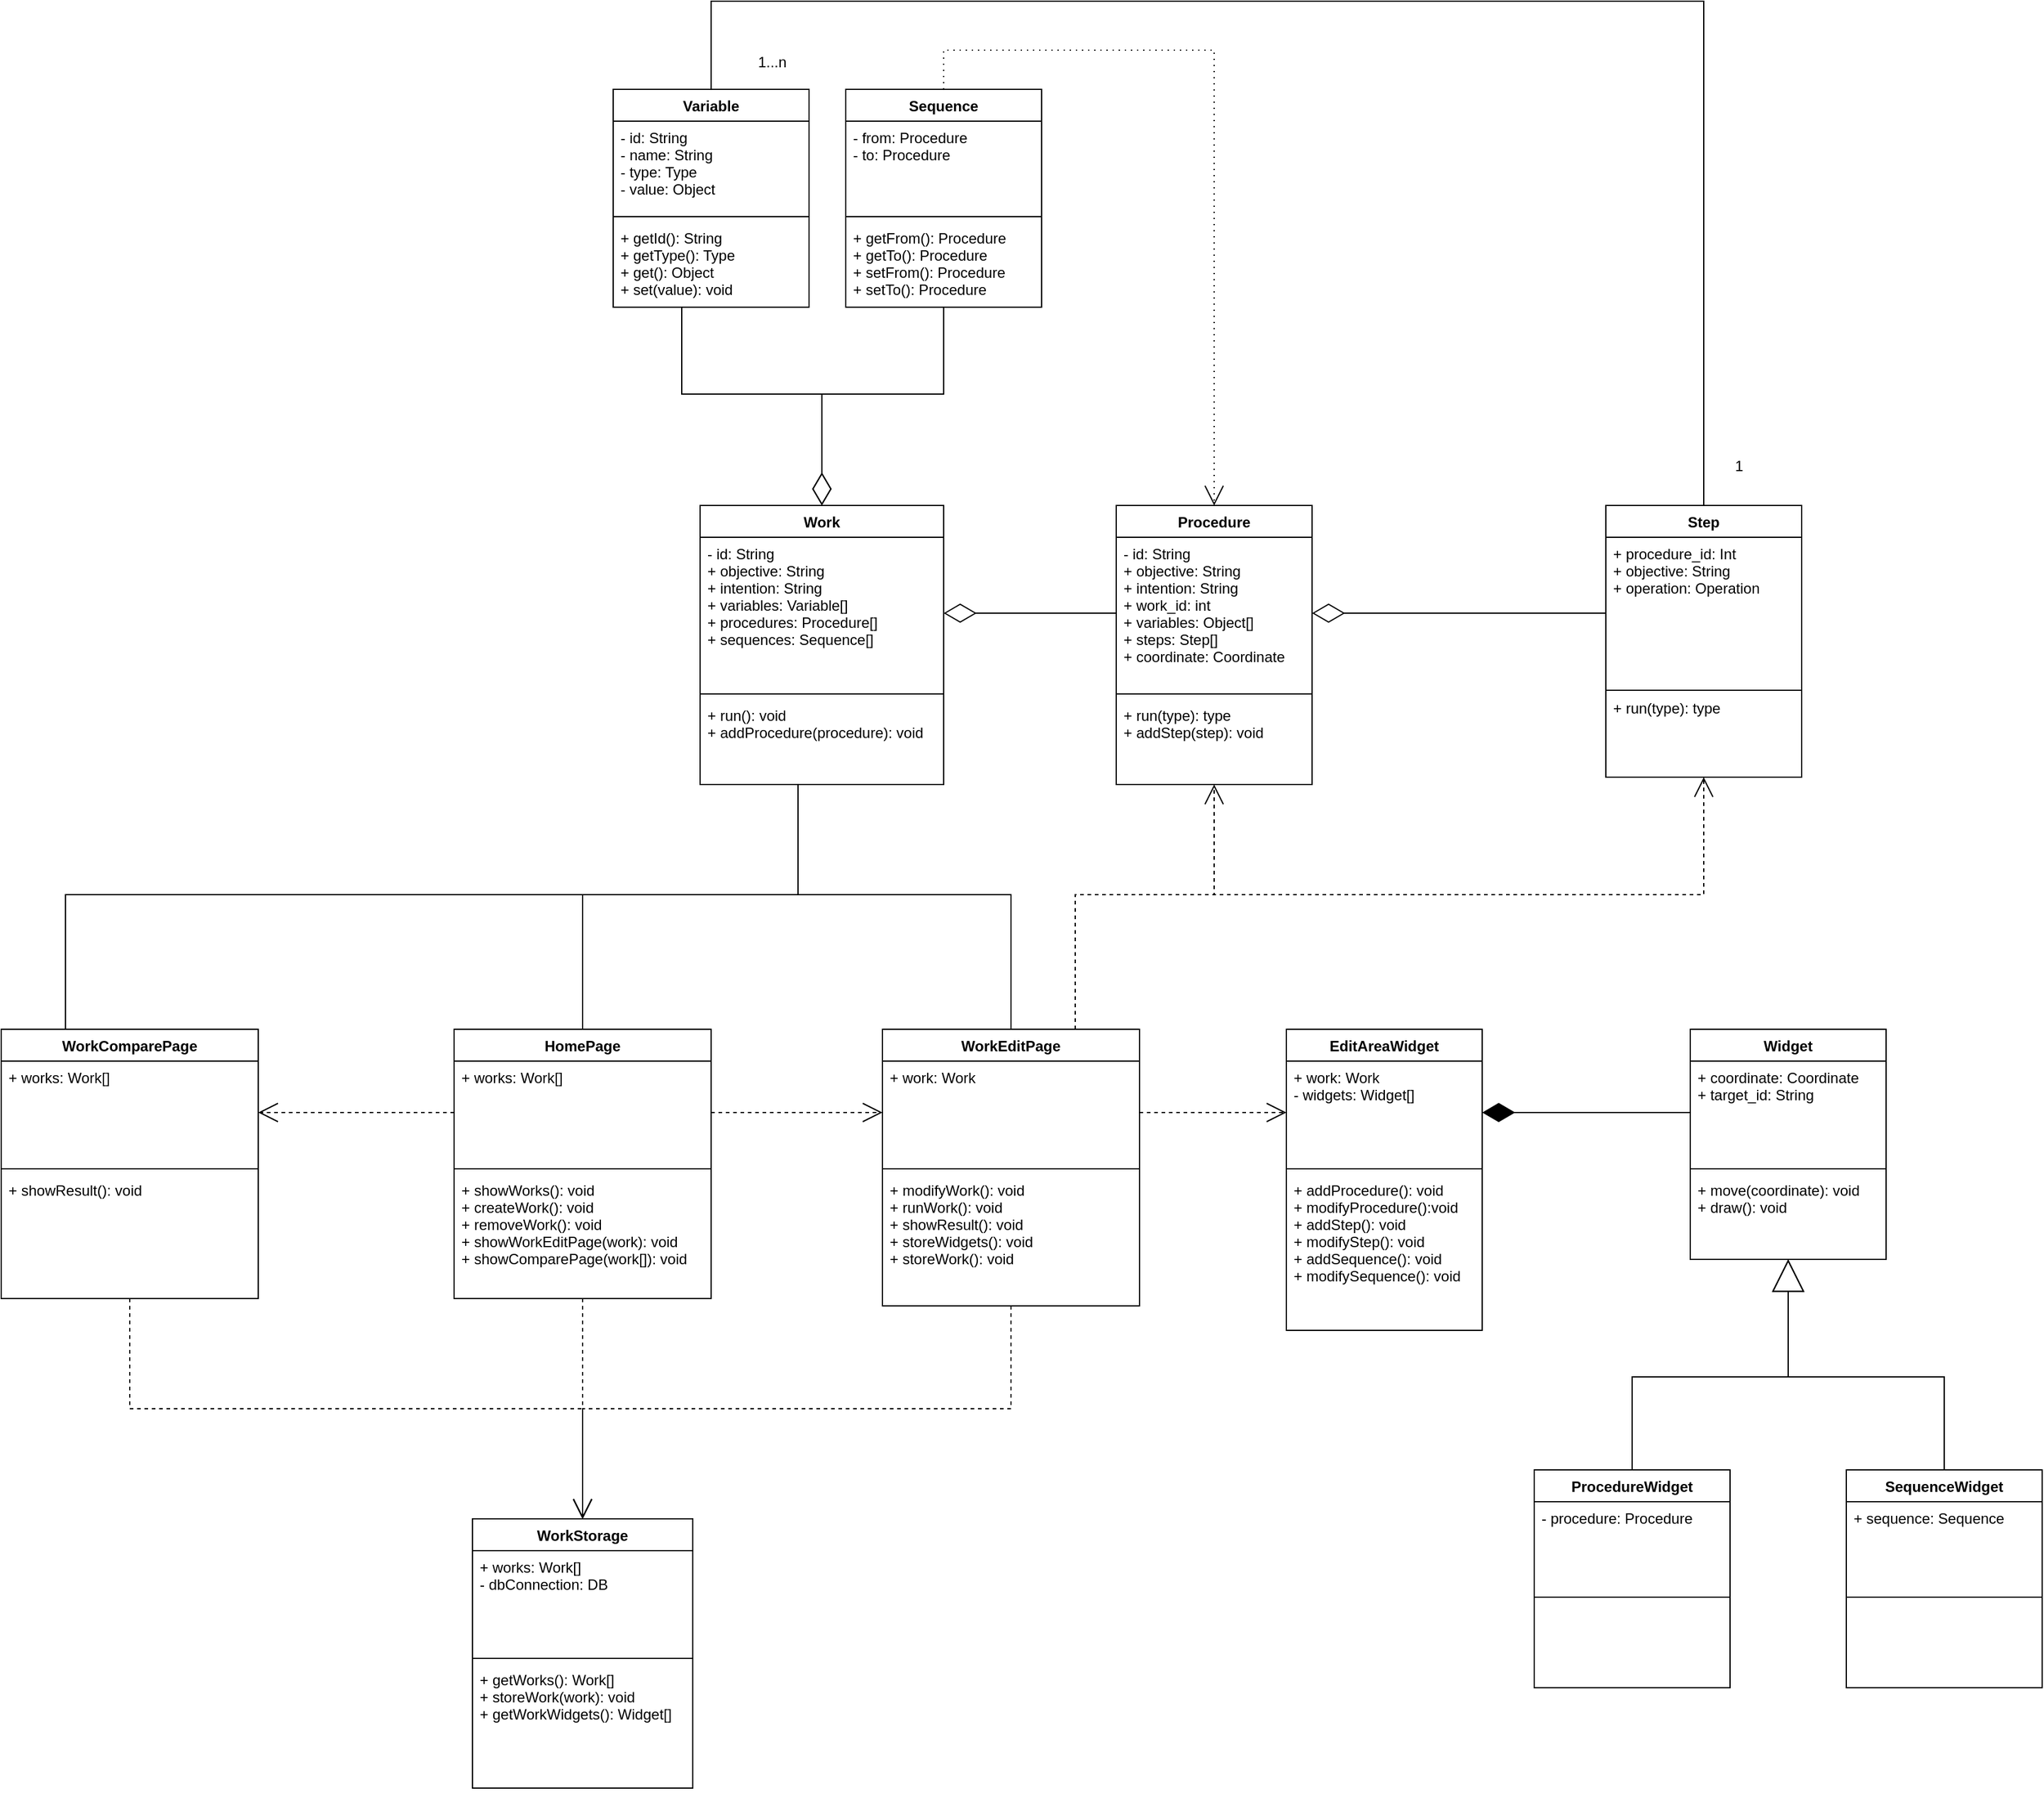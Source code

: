 <mxfile version="14.6.13" type="device"><diagram id="916TUoscT_5A4NgaRf7h" name="ページ1"><mxGraphModel dx="2065" dy="2077" grid="1" gridSize="10" guides="1" tooltips="1" connect="1" arrows="1" fold="1" page="1" pageScale="1" pageWidth="827" pageHeight="1169" math="0" shadow="0"><root><mxCell id="0"/><mxCell id="1" parent="0"/><mxCell id="nDyXD4aE4YZF3drbW5gq-6" value="Work" style="swimlane;fontStyle=1;align=center;verticalAlign=top;childLayout=stackLayout;horizontal=1;startSize=26;horizontalStack=0;resizeParent=1;resizeParentMax=0;resizeLast=0;collapsible=1;marginBottom=0;" parent="1" vertex="1"><mxGeometry x="11" y="222" width="199" height="228" as="geometry"/></mxCell><mxCell id="nDyXD4aE4YZF3drbW5gq-7" value="- id: String&#10;+ objective: String&#10;+ intention: String&#10;+ variables: Variable[]&#10;+ procedures: Procedure[]&#10;+ sequences: Sequence[]" style="text;strokeColor=none;fillColor=none;align=left;verticalAlign=top;spacingLeft=4;spacingRight=4;overflow=hidden;rotatable=0;points=[[0,0.5],[1,0.5]];portConstraint=eastwest;" parent="nDyXD4aE4YZF3drbW5gq-6" vertex="1"><mxGeometry y="26" width="199" height="124" as="geometry"/></mxCell><mxCell id="nDyXD4aE4YZF3drbW5gq-8" value="" style="line;strokeWidth=1;fillColor=none;align=left;verticalAlign=middle;spacingTop=-1;spacingLeft=3;spacingRight=3;rotatable=0;labelPosition=right;points=[];portConstraint=eastwest;" parent="nDyXD4aE4YZF3drbW5gq-6" vertex="1"><mxGeometry y="150" width="199" height="8" as="geometry"/></mxCell><mxCell id="nDyXD4aE4YZF3drbW5gq-9" value="+ run(): void&#10;+ addProcedure(procedure): void" style="text;strokeColor=none;fillColor=none;align=left;verticalAlign=top;spacingLeft=4;spacingRight=4;overflow=hidden;rotatable=0;points=[[0,0.5],[1,0.5]];portConstraint=eastwest;" parent="nDyXD4aE4YZF3drbW5gq-6" vertex="1"><mxGeometry y="158" width="199" height="70" as="geometry"/></mxCell><mxCell id="nDyXD4aE4YZF3drbW5gq-10" value="Procedure" style="swimlane;fontStyle=1;align=center;verticalAlign=top;childLayout=stackLayout;horizontal=1;startSize=26;horizontalStack=0;resizeParent=1;resizeParentMax=0;resizeLast=0;collapsible=1;marginBottom=0;" parent="1" vertex="1"><mxGeometry x="351" y="222" width="160" height="228" as="geometry"/></mxCell><mxCell id="nDyXD4aE4YZF3drbW5gq-11" value="- id: String&#10;+ objective: String&#10;+ intention: String&#10;+ work_id: int&#10;+ variables: Object[]&#10;+ steps: Step[]&#10;+ coordinate: Coordinate" style="text;strokeColor=none;fillColor=none;align=left;verticalAlign=top;spacingLeft=4;spacingRight=4;overflow=hidden;rotatable=0;points=[[0,0.5],[1,0.5]];portConstraint=eastwest;" parent="nDyXD4aE4YZF3drbW5gq-10" vertex="1"><mxGeometry y="26" width="160" height="124" as="geometry"/></mxCell><mxCell id="nDyXD4aE4YZF3drbW5gq-12" value="" style="line;strokeWidth=1;fillColor=none;align=left;verticalAlign=middle;spacingTop=-1;spacingLeft=3;spacingRight=3;rotatable=0;labelPosition=right;points=[];portConstraint=eastwest;" parent="nDyXD4aE4YZF3drbW5gq-10" vertex="1"><mxGeometry y="150" width="160" height="8" as="geometry"/></mxCell><mxCell id="nDyXD4aE4YZF3drbW5gq-13" value="+ run(type): type&#10;+ addStep(step): void" style="text;strokeColor=none;fillColor=none;align=left;verticalAlign=top;spacingLeft=4;spacingRight=4;overflow=hidden;rotatable=0;points=[[0,0.5],[1,0.5]];portConstraint=eastwest;" parent="nDyXD4aE4YZF3drbW5gq-10" vertex="1"><mxGeometry y="158" width="160" height="70" as="geometry"/></mxCell><mxCell id="nDyXD4aE4YZF3drbW5gq-15" value="" style="endArrow=diamondThin;endFill=0;endSize=24;html=1;entryX=1;entryY=0.5;entryDx=0;entryDy=0;exitX=0;exitY=0.5;exitDx=0;exitDy=0;edgeStyle=orthogonalEdgeStyle;" parent="1" source="nDyXD4aE4YZF3drbW5gq-11" target="nDyXD4aE4YZF3drbW5gq-7" edge="1"><mxGeometry width="160" relative="1" as="geometry"><mxPoint x="201" y="322" as="sourcePoint"/><mxPoint x="361" y="322" as="targetPoint"/></mxGeometry></mxCell><mxCell id="tpjYRu8aHAbK9Lt5bb9X-1" style="edgeStyle=orthogonalEdgeStyle;rounded=0;orthogonalLoop=1;jettySize=auto;html=1;entryX=0.5;entryY=0;entryDx=0;entryDy=0;endArrow=none;endFill=0;" parent="1" source="nDyXD4aE4YZF3drbW5gq-16" target="CkTo4UrWIAcXys5mwbeZ-24" edge="1"><mxGeometry relative="1" as="geometry"><Array as="points"><mxPoint x="831" y="-190"/><mxPoint x="20" y="-190"/></Array></mxGeometry></mxCell><mxCell id="nDyXD4aE4YZF3drbW5gq-16" value="Step" style="swimlane;fontStyle=1;align=center;verticalAlign=top;childLayout=stackLayout;horizontal=1;startSize=26;horizontalStack=0;resizeParent=1;resizeParentMax=0;resizeLast=0;collapsible=1;marginBottom=0;" parent="1" vertex="1"><mxGeometry x="751" y="222" width="160" height="222" as="geometry"/></mxCell><mxCell id="nDyXD4aE4YZF3drbW5gq-17" value="+ procedure_id: Int&#10;+ objective: String&#10;+ operation: Operation" style="text;strokeColor=none;fillColor=none;align=left;verticalAlign=top;spacingLeft=4;spacingRight=4;overflow=hidden;rotatable=0;points=[[0,0.5],[1,0.5]];portConstraint=eastwest;" parent="nDyXD4aE4YZF3drbW5gq-16" vertex="1"><mxGeometry y="26" width="160" height="124" as="geometry"/></mxCell><mxCell id="nDyXD4aE4YZF3drbW5gq-18" value="" style="line;strokeWidth=1;fillColor=none;align=left;verticalAlign=middle;spacingTop=-1;spacingLeft=3;spacingRight=3;rotatable=0;labelPosition=right;points=[];portConstraint=eastwest;" parent="nDyXD4aE4YZF3drbW5gq-16" vertex="1"><mxGeometry y="150" width="160" height="2" as="geometry"/></mxCell><mxCell id="nDyXD4aE4YZF3drbW5gq-19" value="+ run(type): type" style="text;strokeColor=none;fillColor=none;align=left;verticalAlign=top;spacingLeft=4;spacingRight=4;overflow=hidden;rotatable=0;points=[[0,0.5],[1,0.5]];portConstraint=eastwest;" parent="nDyXD4aE4YZF3drbW5gq-16" vertex="1"><mxGeometry y="152" width="160" height="70" as="geometry"/></mxCell><mxCell id="nDyXD4aE4YZF3drbW5gq-20" value="" style="endArrow=diamondThin;endFill=0;endSize=24;html=1;exitX=0;exitY=0.5;exitDx=0;exitDy=0;edgeStyle=orthogonalEdgeStyle;entryX=1;entryY=0.5;entryDx=0;entryDy=0;" parent="1" source="nDyXD4aE4YZF3drbW5gq-17" target="nDyXD4aE4YZF3drbW5gq-11" edge="1"><mxGeometry width="160" relative="1" as="geometry"><mxPoint x="378.76" y="333.554" as="sourcePoint"/><mxPoint x="531" y="312" as="targetPoint"/></mxGeometry></mxCell><mxCell id="CkTo4UrWIAcXys5mwbeZ-68" style="edgeStyle=orthogonalEdgeStyle;rounded=0;orthogonalLoop=1;jettySize=auto;html=1;endArrow=none;endFill=0;endSize=14;exitX=0.25;exitY=0;exitDx=0;exitDy=0;jumpStyle=sharp;jumpSize=20;" parent="1" source="CkTo4UrWIAcXys5mwbeZ-7" target="nDyXD4aE4YZF3drbW5gq-6" edge="1"><mxGeometry relative="1" as="geometry"><Array as="points"><mxPoint x="-85" y="650"/><mxPoint x="-85" y="540"/><mxPoint x="91" y="540"/></Array></mxGeometry></mxCell><mxCell id="K6nbyvwC73FAWfOsDgsQ-16" style="edgeStyle=orthogonalEdgeStyle;rounded=0;jumpStyle=sharp;jumpSize=20;orthogonalLoop=1;jettySize=auto;html=1;entryX=0.5;entryY=0;entryDx=0;entryDy=0;dashed=1;endArrow=open;endFill=0;endSize=14;" parent="1" source="CkTo4UrWIAcXys5mwbeZ-7" target="K6nbyvwC73FAWfOsDgsQ-11" edge="1"><mxGeometry relative="1" as="geometry"><Array as="points"><mxPoint x="-85" y="1010"/><mxPoint x="-85" y="1010"/></Array></mxGeometry></mxCell><mxCell id="CkTo4UrWIAcXys5mwbeZ-7" value="HomePage" style="swimlane;fontStyle=1;align=center;verticalAlign=top;childLayout=stackLayout;horizontal=1;startSize=26;horizontalStack=0;resizeParent=1;resizeParentMax=0;resizeLast=0;collapsible=1;marginBottom=0;" parent="1" vertex="1"><mxGeometry x="-190" y="650" width="210" height="220" as="geometry"/></mxCell><mxCell id="CkTo4UrWIAcXys5mwbeZ-8" value="+ works: Work[]" style="text;strokeColor=none;fillColor=none;align=left;verticalAlign=top;spacingLeft=4;spacingRight=4;overflow=hidden;rotatable=0;points=[[0,0.5],[1,0.5]];portConstraint=eastwest;" parent="CkTo4UrWIAcXys5mwbeZ-7" vertex="1"><mxGeometry y="26" width="210" height="84" as="geometry"/></mxCell><mxCell id="CkTo4UrWIAcXys5mwbeZ-9" value="" style="line;strokeWidth=1;fillColor=none;align=left;verticalAlign=middle;spacingTop=-1;spacingLeft=3;spacingRight=3;rotatable=0;labelPosition=right;points=[];portConstraint=eastwest;" parent="CkTo4UrWIAcXys5mwbeZ-7" vertex="1"><mxGeometry y="110" width="210" height="8" as="geometry"/></mxCell><mxCell id="CkTo4UrWIAcXys5mwbeZ-10" value="+ showWorks(): void&#10;+ createWork(): void&#10;+ removeWork(): void&#10;+ showWorkEditPage(work): void&#10;+ showComparePage(work[]): void" style="text;strokeColor=none;fillColor=none;align=left;verticalAlign=top;spacingLeft=4;spacingRight=4;overflow=hidden;rotatable=0;points=[[0,0.5],[1,0.5]];portConstraint=eastwest;" parent="CkTo4UrWIAcXys5mwbeZ-7" vertex="1"><mxGeometry y="118" width="210" height="102" as="geometry"/></mxCell><mxCell id="CkTo4UrWIAcXys5mwbeZ-70" style="edgeStyle=orthogonalEdgeStyle;rounded=0;jumpStyle=sharp;jumpSize=20;orthogonalLoop=1;jettySize=auto;html=1;exitX=0.5;exitY=0;exitDx=0;exitDy=0;endArrow=none;endFill=0;endSize=14;" parent="1" source="CkTo4UrWIAcXys5mwbeZ-11" target="nDyXD4aE4YZF3drbW5gq-6" edge="1"><mxGeometry relative="1" as="geometry"><mxPoint x="317.143" y="520" as="targetPoint"/><Array as="points"><mxPoint x="265" y="540"/><mxPoint x="91" y="540"/></Array></mxGeometry></mxCell><mxCell id="K6nbyvwC73FAWfOsDgsQ-17" style="edgeStyle=orthogonalEdgeStyle;rounded=0;jumpStyle=sharp;jumpSize=20;orthogonalLoop=1;jettySize=auto;html=1;dashed=1;endArrow=open;endFill=0;endSize=14;" parent="1" source="CkTo4UrWIAcXys5mwbeZ-11" target="K6nbyvwC73FAWfOsDgsQ-11" edge="1"><mxGeometry relative="1" as="geometry"><Array as="points"><mxPoint x="265" y="960"/><mxPoint x="-85" y="960"/></Array></mxGeometry></mxCell><mxCell id="K6nbyvwC73FAWfOsDgsQ-19" style="edgeStyle=orthogonalEdgeStyle;rounded=0;jumpStyle=none;jumpSize=20;orthogonalLoop=1;jettySize=auto;html=1;exitX=0.75;exitY=0;exitDx=0;exitDy=0;dashed=1;endArrow=open;endFill=0;endSize=14;" parent="1" source="CkTo4UrWIAcXys5mwbeZ-11" target="nDyXD4aE4YZF3drbW5gq-16" edge="1"><mxGeometry relative="1" as="geometry"><Array as="points"><mxPoint x="317" y="540"/><mxPoint x="831" y="540"/></Array></mxGeometry></mxCell><mxCell id="K6nbyvwC73FAWfOsDgsQ-20" style="edgeStyle=orthogonalEdgeStyle;rounded=0;jumpStyle=none;jumpSize=20;orthogonalLoop=1;jettySize=auto;html=1;exitX=0.75;exitY=0;exitDx=0;exitDy=0;dashed=1;endArrow=open;endFill=0;endSize=14;" parent="1" source="CkTo4UrWIAcXys5mwbeZ-11" target="nDyXD4aE4YZF3drbW5gq-10" edge="1"><mxGeometry relative="1" as="geometry"><Array as="points"><mxPoint x="317" y="540"/><mxPoint x="431" y="540"/></Array></mxGeometry></mxCell><mxCell id="CkTo4UrWIAcXys5mwbeZ-11" value="WorkEditPage" style="swimlane;fontStyle=1;align=center;verticalAlign=top;childLayout=stackLayout;horizontal=1;startSize=26;horizontalStack=0;resizeParent=1;resizeParentMax=0;resizeLast=0;collapsible=1;marginBottom=0;" parent="1" vertex="1"><mxGeometry x="160" y="650" width="210" height="226" as="geometry"/></mxCell><mxCell id="CkTo4UrWIAcXys5mwbeZ-12" value="+ work: Work&#10;" style="text;strokeColor=none;fillColor=none;align=left;verticalAlign=top;spacingLeft=4;spacingRight=4;overflow=hidden;rotatable=0;points=[[0,0.5],[1,0.5]];portConstraint=eastwest;" parent="CkTo4UrWIAcXys5mwbeZ-11" vertex="1"><mxGeometry y="26" width="210" height="84" as="geometry"/></mxCell><mxCell id="CkTo4UrWIAcXys5mwbeZ-13" value="" style="line;strokeWidth=1;fillColor=none;align=left;verticalAlign=middle;spacingTop=-1;spacingLeft=3;spacingRight=3;rotatable=0;labelPosition=right;points=[];portConstraint=eastwest;" parent="CkTo4UrWIAcXys5mwbeZ-11" vertex="1"><mxGeometry y="110" width="210" height="8" as="geometry"/></mxCell><mxCell id="CkTo4UrWIAcXys5mwbeZ-14" value="+ modifyWork(): void&#10;+ runWork(): void&#10;+ showResult(): void&#10;+ storeWidgets(): void&#10;+ storeWork(): void" style="text;strokeColor=none;fillColor=none;align=left;verticalAlign=top;spacingLeft=4;spacingRight=4;overflow=hidden;rotatable=0;points=[[0,0.5],[1,0.5]];portConstraint=eastwest;" parent="CkTo4UrWIAcXys5mwbeZ-11" vertex="1"><mxGeometry y="118" width="210" height="108" as="geometry"/></mxCell><mxCell id="CkTo4UrWIAcXys5mwbeZ-20" value="EditAreaWidget" style="swimlane;fontStyle=1;align=center;verticalAlign=top;childLayout=stackLayout;horizontal=1;startSize=26;horizontalStack=0;resizeParent=1;resizeParentMax=0;resizeLast=0;collapsible=1;marginBottom=0;" parent="1" vertex="1"><mxGeometry x="490" y="650" width="160" height="246" as="geometry"/></mxCell><mxCell id="CkTo4UrWIAcXys5mwbeZ-21" value="+ work: Work&#10;- widgets: Widget[]" style="text;strokeColor=none;fillColor=none;align=left;verticalAlign=top;spacingLeft=4;spacingRight=4;overflow=hidden;rotatable=0;points=[[0,0.5],[1,0.5]];portConstraint=eastwest;" parent="CkTo4UrWIAcXys5mwbeZ-20" vertex="1"><mxGeometry y="26" width="160" height="84" as="geometry"/></mxCell><mxCell id="CkTo4UrWIAcXys5mwbeZ-22" value="" style="line;strokeWidth=1;fillColor=none;align=left;verticalAlign=middle;spacingTop=-1;spacingLeft=3;spacingRight=3;rotatable=0;labelPosition=right;points=[];portConstraint=eastwest;" parent="CkTo4UrWIAcXys5mwbeZ-20" vertex="1"><mxGeometry y="110" width="160" height="8" as="geometry"/></mxCell><mxCell id="CkTo4UrWIAcXys5mwbeZ-23" value="+ addProcedure(): void&#10;+ modifyProcedure():void&#10;+ addStep(): void&#10;+ modifyStep(): void&#10;+ addSequence(): void&#10;+ modifySequence(): void" style="text;strokeColor=none;fillColor=none;align=left;verticalAlign=top;spacingLeft=4;spacingRight=4;overflow=hidden;rotatable=0;points=[[0,0.5],[1,0.5]];portConstraint=eastwest;" parent="CkTo4UrWIAcXys5mwbeZ-20" vertex="1"><mxGeometry y="118" width="160" height="128" as="geometry"/></mxCell><mxCell id="CkTo4UrWIAcXys5mwbeZ-29" style="edgeStyle=orthogonalEdgeStyle;rounded=0;orthogonalLoop=1;jettySize=auto;html=1;endArrow=diamondThin;endFill=0;endSize=24;entryX=0.5;entryY=0;entryDx=0;entryDy=0;" parent="1" source="CkTo4UrWIAcXys5mwbeZ-24" target="nDyXD4aE4YZF3drbW5gq-6" edge="1"><mxGeometry relative="1" as="geometry"><mxPoint x="141" y="152" as="targetPoint"/><Array as="points"><mxPoint x="-4" y="131"/><mxPoint x="111" y="131"/></Array></mxGeometry></mxCell><mxCell id="CkTo4UrWIAcXys5mwbeZ-24" value="Variable" style="swimlane;fontStyle=1;align=center;verticalAlign=top;childLayout=stackLayout;horizontal=1;startSize=26;horizontalStack=0;resizeParent=1;resizeParentMax=0;resizeLast=0;collapsible=1;marginBottom=0;" parent="1" vertex="1"><mxGeometry x="-60" y="-118" width="160" height="178" as="geometry"/></mxCell><mxCell id="CkTo4UrWIAcXys5mwbeZ-25" value="- id: String&#10;- name: String&#10;- type: Type&#10;- value: Object" style="text;strokeColor=none;fillColor=none;align=left;verticalAlign=top;spacingLeft=4;spacingRight=4;overflow=hidden;rotatable=0;points=[[0,0.5],[1,0.5]];portConstraint=eastwest;" parent="CkTo4UrWIAcXys5mwbeZ-24" vertex="1"><mxGeometry y="26" width="160" height="74" as="geometry"/></mxCell><mxCell id="CkTo4UrWIAcXys5mwbeZ-26" value="" style="line;strokeWidth=1;fillColor=none;align=left;verticalAlign=middle;spacingTop=-1;spacingLeft=3;spacingRight=3;rotatable=0;labelPosition=right;points=[];portConstraint=eastwest;" parent="CkTo4UrWIAcXys5mwbeZ-24" vertex="1"><mxGeometry y="100" width="160" height="8" as="geometry"/></mxCell><mxCell id="CkTo4UrWIAcXys5mwbeZ-27" value="+ getId(): String&#10;+ getType(): Type&#10;+ get(): Object&#10;+ set(value): void" style="text;strokeColor=none;fillColor=none;align=left;verticalAlign=top;spacingLeft=4;spacingRight=4;overflow=hidden;rotatable=0;points=[[0,0.5],[1,0.5]];portConstraint=eastwest;" parent="CkTo4UrWIAcXys5mwbeZ-24" vertex="1"><mxGeometry y="108" width="160" height="70" as="geometry"/></mxCell><mxCell id="CkTo4UrWIAcXys5mwbeZ-39" style="edgeStyle=orthogonalEdgeStyle;rounded=0;orthogonalLoop=1;jettySize=auto;html=1;entryX=0.5;entryY=0;entryDx=0;entryDy=0;endArrow=diamondThin;endFill=0;endSize=24;" parent="1" source="CkTo4UrWIAcXys5mwbeZ-34" target="nDyXD4aE4YZF3drbW5gq-6" edge="1"><mxGeometry relative="1" as="geometry"><Array as="points"><mxPoint x="210" y="131"/><mxPoint x="111" y="131"/></Array></mxGeometry></mxCell><mxCell id="tpjYRu8aHAbK9Lt5bb9X-8" style="edgeStyle=orthogonalEdgeStyle;rounded=0;orthogonalLoop=1;jettySize=auto;html=1;entryX=0.5;entryY=0;entryDx=0;entryDy=0;endArrow=open;endFill=0;dashed=1;dashPattern=1 4;endSize=14;" parent="1" source="CkTo4UrWIAcXys5mwbeZ-34" target="nDyXD4aE4YZF3drbW5gq-10" edge="1"><mxGeometry relative="1" as="geometry"><Array as="points"><mxPoint x="210" y="-150"/><mxPoint x="431" y="-150"/></Array></mxGeometry></mxCell><mxCell id="CkTo4UrWIAcXys5mwbeZ-34" value="Sequence" style="swimlane;fontStyle=1;align=center;verticalAlign=top;childLayout=stackLayout;horizontal=1;startSize=26;horizontalStack=0;resizeParent=1;resizeParentMax=0;resizeLast=0;collapsible=1;marginBottom=0;" parent="1" vertex="1"><mxGeometry x="130" y="-118" width="160" height="178" as="geometry"/></mxCell><mxCell id="CkTo4UrWIAcXys5mwbeZ-35" value="- from: Procedure&#10;- to: Procedure" style="text;strokeColor=none;fillColor=none;align=left;verticalAlign=top;spacingLeft=4;spacingRight=4;overflow=hidden;rotatable=0;points=[[0,0.5],[1,0.5]];portConstraint=eastwest;" parent="CkTo4UrWIAcXys5mwbeZ-34" vertex="1"><mxGeometry y="26" width="160" height="74" as="geometry"/></mxCell><mxCell id="CkTo4UrWIAcXys5mwbeZ-36" value="" style="line;strokeWidth=1;fillColor=none;align=left;verticalAlign=middle;spacingTop=-1;spacingLeft=3;spacingRight=3;rotatable=0;labelPosition=right;points=[];portConstraint=eastwest;" parent="CkTo4UrWIAcXys5mwbeZ-34" vertex="1"><mxGeometry y="100" width="160" height="8" as="geometry"/></mxCell><mxCell id="CkTo4UrWIAcXys5mwbeZ-37" value="+ getFrom(): Procedure&#10;+ getTo(): Procedure&#10;+ setFrom(): Procedure&#10;+ setTo(): Procedure" style="text;strokeColor=none;fillColor=none;align=left;verticalAlign=top;spacingLeft=4;spacingRight=4;overflow=hidden;rotatable=0;points=[[0,0.5],[1,0.5]];portConstraint=eastwest;" parent="CkTo4UrWIAcXys5mwbeZ-34" vertex="1"><mxGeometry y="108" width="160" height="70" as="geometry"/></mxCell><mxCell id="CkTo4UrWIAcXys5mwbeZ-58" style="edgeStyle=orthogonalEdgeStyle;rounded=0;orthogonalLoop=1;jettySize=auto;html=1;endArrow=block;endFill=0;endSize=24;" parent="1" source="CkTo4UrWIAcXys5mwbeZ-44" target="CkTo4UrWIAcXys5mwbeZ-52" edge="1"><mxGeometry relative="1" as="geometry"/></mxCell><mxCell id="CkTo4UrWIAcXys5mwbeZ-44" value="ProcedureWidget" style="swimlane;fontStyle=1;align=center;verticalAlign=top;childLayout=stackLayout;horizontal=1;startSize=26;horizontalStack=0;resizeParent=1;resizeParentMax=0;resizeLast=0;collapsible=1;marginBottom=0;" parent="1" vertex="1"><mxGeometry x="692.5" y="1010" width="160" height="178" as="geometry"/></mxCell><mxCell id="CkTo4UrWIAcXys5mwbeZ-45" value="- procedure: Procedure" style="text;strokeColor=none;fillColor=none;align=left;verticalAlign=top;spacingLeft=4;spacingRight=4;overflow=hidden;rotatable=0;points=[[0,0.5],[1,0.5]];portConstraint=eastwest;" parent="CkTo4UrWIAcXys5mwbeZ-44" vertex="1"><mxGeometry y="26" width="160" height="74" as="geometry"/></mxCell><mxCell id="CkTo4UrWIAcXys5mwbeZ-46" value="" style="line;strokeWidth=1;fillColor=none;align=left;verticalAlign=middle;spacingTop=-1;spacingLeft=3;spacingRight=3;rotatable=0;labelPosition=right;points=[];portConstraint=eastwest;" parent="CkTo4UrWIAcXys5mwbeZ-44" vertex="1"><mxGeometry y="100" width="160" height="8" as="geometry"/></mxCell><mxCell id="CkTo4UrWIAcXys5mwbeZ-47" value=" " style="text;strokeColor=none;fillColor=none;align=left;verticalAlign=top;spacingLeft=4;spacingRight=4;overflow=hidden;rotatable=0;points=[[0,0.5],[1,0.5]];portConstraint=eastwest;" parent="CkTo4UrWIAcXys5mwbeZ-44" vertex="1"><mxGeometry y="108" width="160" height="70" as="geometry"/></mxCell><mxCell id="CkTo4UrWIAcXys5mwbeZ-59" style="edgeStyle=orthogonalEdgeStyle;rounded=0;orthogonalLoop=1;jettySize=auto;html=1;endArrow=block;endFill=0;endSize=24;" parent="1" source="CkTo4UrWIAcXys5mwbeZ-48" target="CkTo4UrWIAcXys5mwbeZ-52" edge="1"><mxGeometry relative="1" as="geometry"/></mxCell><mxCell id="CkTo4UrWIAcXys5mwbeZ-48" value="SequenceWidget" style="swimlane;fontStyle=1;align=center;verticalAlign=top;childLayout=stackLayout;horizontal=1;startSize=26;horizontalStack=0;resizeParent=1;resizeParentMax=0;resizeLast=0;collapsible=1;marginBottom=0;" parent="1" vertex="1"><mxGeometry x="947.5" y="1010" width="160" height="178" as="geometry"/></mxCell><mxCell id="CkTo4UrWIAcXys5mwbeZ-49" value="+ sequence: Sequence" style="text;strokeColor=none;fillColor=none;align=left;verticalAlign=top;spacingLeft=4;spacingRight=4;overflow=hidden;rotatable=0;points=[[0,0.5],[1,0.5]];portConstraint=eastwest;" parent="CkTo4UrWIAcXys5mwbeZ-48" vertex="1"><mxGeometry y="26" width="160" height="74" as="geometry"/></mxCell><mxCell id="CkTo4UrWIAcXys5mwbeZ-50" value="" style="line;strokeWidth=1;fillColor=none;align=left;verticalAlign=middle;spacingTop=-1;spacingLeft=3;spacingRight=3;rotatable=0;labelPosition=right;points=[];portConstraint=eastwest;" parent="CkTo4UrWIAcXys5mwbeZ-48" vertex="1"><mxGeometry y="100" width="160" height="8" as="geometry"/></mxCell><mxCell id="CkTo4UrWIAcXys5mwbeZ-51" value=" " style="text;strokeColor=none;fillColor=none;align=left;verticalAlign=top;spacingLeft=4;spacingRight=4;overflow=hidden;rotatable=0;points=[[0,0.5],[1,0.5]];portConstraint=eastwest;" parent="CkTo4UrWIAcXys5mwbeZ-48" vertex="1"><mxGeometry y="108" width="160" height="70" as="geometry"/></mxCell><mxCell id="CkTo4UrWIAcXys5mwbeZ-60" style="edgeStyle=orthogonalEdgeStyle;rounded=0;orthogonalLoop=1;jettySize=auto;html=1;entryX=1;entryY=0.5;entryDx=0;entryDy=0;endArrow=diamondThin;endFill=1;endSize=24;exitX=0;exitY=0.5;exitDx=0;exitDy=0;" parent="1" source="CkTo4UrWIAcXys5mwbeZ-53" target="CkTo4UrWIAcXys5mwbeZ-21" edge="1"><mxGeometry relative="1" as="geometry"/></mxCell><mxCell id="CkTo4UrWIAcXys5mwbeZ-52" value="Widget" style="swimlane;fontStyle=1;align=center;verticalAlign=top;childLayout=stackLayout;horizontal=1;startSize=26;horizontalStack=0;resizeParent=1;resizeParentMax=0;resizeLast=0;collapsible=1;marginBottom=0;" parent="1" vertex="1"><mxGeometry x="820" y="650" width="160" height="188" as="geometry"/></mxCell><mxCell id="CkTo4UrWIAcXys5mwbeZ-53" value="+ coordinate: Coordinate&#10;+ target_id: String" style="text;strokeColor=none;fillColor=none;align=left;verticalAlign=top;spacingLeft=4;spacingRight=4;overflow=hidden;rotatable=0;points=[[0,0.5],[1,0.5]];portConstraint=eastwest;" parent="CkTo4UrWIAcXys5mwbeZ-52" vertex="1"><mxGeometry y="26" width="160" height="84" as="geometry"/></mxCell><mxCell id="CkTo4UrWIAcXys5mwbeZ-54" value="" style="line;strokeWidth=1;fillColor=none;align=left;verticalAlign=middle;spacingTop=-1;spacingLeft=3;spacingRight=3;rotatable=0;labelPosition=right;points=[];portConstraint=eastwest;" parent="CkTo4UrWIAcXys5mwbeZ-52" vertex="1"><mxGeometry y="110" width="160" height="8" as="geometry"/></mxCell><mxCell id="CkTo4UrWIAcXys5mwbeZ-55" value="+ move(coordinate): void&#10;+ draw(): void" style="text;strokeColor=none;fillColor=none;align=left;verticalAlign=top;spacingLeft=4;spacingRight=4;overflow=hidden;rotatable=0;points=[[0,0.5],[1,0.5]];portConstraint=eastwest;" parent="CkTo4UrWIAcXys5mwbeZ-52" vertex="1"><mxGeometry y="118" width="160" height="70" as="geometry"/></mxCell><mxCell id="CkTo4UrWIAcXys5mwbeZ-62" style="edgeStyle=orthogonalEdgeStyle;rounded=0;orthogonalLoop=1;jettySize=auto;html=1;entryX=0;entryY=0.5;entryDx=0;entryDy=0;endArrow=open;endFill=0;endSize=14;dashed=1;" parent="1" source="CkTo4UrWIAcXys5mwbeZ-12" target="CkTo4UrWIAcXys5mwbeZ-21" edge="1"><mxGeometry relative="1" as="geometry"/></mxCell><mxCell id="CkTo4UrWIAcXys5mwbeZ-63" style="edgeStyle=orthogonalEdgeStyle;rounded=0;orthogonalLoop=1;jettySize=auto;html=1;entryX=0;entryY=0.5;entryDx=0;entryDy=0;dashed=1;endArrow=open;endFill=0;endSize=14;" parent="1" source="CkTo4UrWIAcXys5mwbeZ-8" target="CkTo4UrWIAcXys5mwbeZ-12" edge="1"><mxGeometry relative="1" as="geometry"/></mxCell><mxCell id="K6nbyvwC73FAWfOsDgsQ-10" style="edgeStyle=orthogonalEdgeStyle;rounded=0;jumpStyle=sharp;jumpSize=20;orthogonalLoop=1;jettySize=auto;html=1;exitX=0.25;exitY=0;exitDx=0;exitDy=0;endArrow=none;endFill=0;endSize=14;" parent="1" source="K6nbyvwC73FAWfOsDgsQ-1" target="nDyXD4aE4YZF3drbW5gq-6" edge="1"><mxGeometry relative="1" as="geometry"><Array as="points"><mxPoint x="-507" y="540"/><mxPoint x="91" y="540"/></Array></mxGeometry></mxCell><mxCell id="K6nbyvwC73FAWfOsDgsQ-15" style="edgeStyle=orthogonalEdgeStyle;rounded=0;jumpStyle=sharp;jumpSize=20;orthogonalLoop=1;jettySize=auto;html=1;entryX=0.5;entryY=0;entryDx=0;entryDy=0;endArrow=open;endFill=0;endSize=14;dashed=1;" parent="1" source="K6nbyvwC73FAWfOsDgsQ-1" target="K6nbyvwC73FAWfOsDgsQ-11" edge="1"><mxGeometry relative="1" as="geometry"><Array as="points"><mxPoint x="-455" y="960"/><mxPoint x="-85" y="960"/></Array></mxGeometry></mxCell><mxCell id="K6nbyvwC73FAWfOsDgsQ-1" value="WorkComparePage" style="swimlane;fontStyle=1;align=center;verticalAlign=top;childLayout=stackLayout;horizontal=1;startSize=26;horizontalStack=0;resizeParent=1;resizeParentMax=0;resizeLast=0;collapsible=1;marginBottom=0;" parent="1" vertex="1"><mxGeometry x="-560" y="650" width="210" height="220" as="geometry"/></mxCell><mxCell id="K6nbyvwC73FAWfOsDgsQ-2" value="+ works: Work[]" style="text;strokeColor=none;fillColor=none;align=left;verticalAlign=top;spacingLeft=4;spacingRight=4;overflow=hidden;rotatable=0;points=[[0,0.5],[1,0.5]];portConstraint=eastwest;" parent="K6nbyvwC73FAWfOsDgsQ-1" vertex="1"><mxGeometry y="26" width="210" height="84" as="geometry"/></mxCell><mxCell id="K6nbyvwC73FAWfOsDgsQ-3" value="" style="line;strokeWidth=1;fillColor=none;align=left;verticalAlign=middle;spacingTop=-1;spacingLeft=3;spacingRight=3;rotatable=0;labelPosition=right;points=[];portConstraint=eastwest;" parent="K6nbyvwC73FAWfOsDgsQ-1" vertex="1"><mxGeometry y="110" width="210" height="8" as="geometry"/></mxCell><mxCell id="K6nbyvwC73FAWfOsDgsQ-4" value="+ showResult(): void" style="text;strokeColor=none;fillColor=none;align=left;verticalAlign=top;spacingLeft=4;spacingRight=4;overflow=hidden;rotatable=0;points=[[0,0.5],[1,0.5]];portConstraint=eastwest;" parent="K6nbyvwC73FAWfOsDgsQ-1" vertex="1"><mxGeometry y="118" width="210" height="102" as="geometry"/></mxCell><mxCell id="K6nbyvwC73FAWfOsDgsQ-5" style="edgeStyle=orthogonalEdgeStyle;rounded=0;orthogonalLoop=1;jettySize=auto;html=1;entryX=1;entryY=0.5;entryDx=0;entryDy=0;dashed=1;endArrow=open;endFill=0;endSize=14;" parent="1" source="CkTo4UrWIAcXys5mwbeZ-8" target="K6nbyvwC73FAWfOsDgsQ-2" edge="1"><mxGeometry relative="1" as="geometry"/></mxCell><mxCell id="K6nbyvwC73FAWfOsDgsQ-11" value="WorkStorage" style="swimlane;fontStyle=1;align=center;verticalAlign=top;childLayout=stackLayout;horizontal=1;startSize=26;horizontalStack=0;resizeParent=1;resizeParentMax=0;resizeLast=0;collapsible=1;marginBottom=0;" parent="1" vertex="1"><mxGeometry x="-175" y="1050" width="180" height="220" as="geometry"/></mxCell><mxCell id="K6nbyvwC73FAWfOsDgsQ-12" value="+ works: Work[]&#10;- dbConnection: DB" style="text;strokeColor=none;fillColor=none;align=left;verticalAlign=top;spacingLeft=4;spacingRight=4;overflow=hidden;rotatable=0;points=[[0,0.5],[1,0.5]];portConstraint=eastwest;" parent="K6nbyvwC73FAWfOsDgsQ-11" vertex="1"><mxGeometry y="26" width="180" height="84" as="geometry"/></mxCell><mxCell id="K6nbyvwC73FAWfOsDgsQ-13" value="" style="line;strokeWidth=1;fillColor=none;align=left;verticalAlign=middle;spacingTop=-1;spacingLeft=3;spacingRight=3;rotatable=0;labelPosition=right;points=[];portConstraint=eastwest;" parent="K6nbyvwC73FAWfOsDgsQ-11" vertex="1"><mxGeometry y="110" width="180" height="8" as="geometry"/></mxCell><mxCell id="K6nbyvwC73FAWfOsDgsQ-14" value="+ getWorks(): Work[]&#10;+ storeWork(work): void&#10;+ getWorkWidgets(): Widget[]" style="text;strokeColor=none;fillColor=none;align=left;verticalAlign=top;spacingLeft=4;spacingRight=4;overflow=hidden;rotatable=0;points=[[0,0.5],[1,0.5]];portConstraint=eastwest;" parent="K6nbyvwC73FAWfOsDgsQ-11" vertex="1"><mxGeometry y="118" width="180" height="102" as="geometry"/></mxCell><mxCell id="tpjYRu8aHAbK9Lt5bb9X-3" value="1" style="text;html=1;strokeColor=none;fillColor=none;align=center;verticalAlign=middle;whiteSpace=wrap;rounded=0;" parent="1" vertex="1"><mxGeometry x="840" y="180" width="40" height="20" as="geometry"/></mxCell><mxCell id="tpjYRu8aHAbK9Lt5bb9X-4" value="1...n" style="text;html=1;strokeColor=none;fillColor=none;align=center;verticalAlign=middle;whiteSpace=wrap;rounded=0;" parent="1" vertex="1"><mxGeometry x="50" y="-150" width="40" height="20" as="geometry"/></mxCell></root></mxGraphModel></diagram></mxfile>